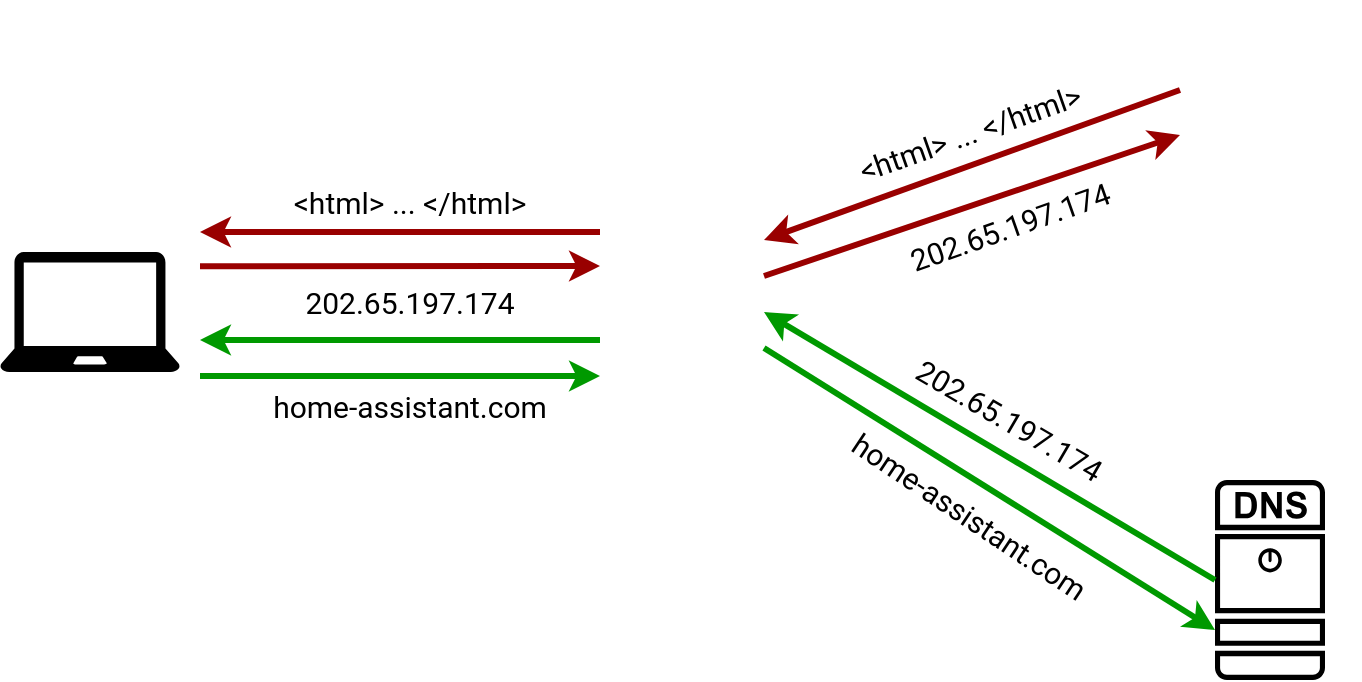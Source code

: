 <mxfile version="13.9.0" type="device"><diagram id="V46tC6E41TczXpH6yVaC" name="Page-1"><mxGraphModel dx="1414" dy="718" grid="1" gridSize="10" guides="1" tooltips="1" connect="1" arrows="1" fold="1" page="1" pageScale="1" pageWidth="827" pageHeight="1169" math="0" shadow="0"><root><mxCell id="0"/><mxCell id="1" parent="0"/><mxCell id="nn33_SWl-UFS5TzVDAyp-1" value="" style="points=[[0.015,0.015,0],[0.985,0.015,0],[0.985,0.985,0],[0.015,0.985,0],[0.25,0,0],[0.5,0,0],[0.75,0,0],[1,0.25,0],[1,0.5,0],[1,0.75,0],[0.75,1,0],[0.5,1,0],[0.25,1,0],[0,0.75,0],[0,0.5,0],[0,0.25,0]];verticalLabelPosition=bottom;html=1;verticalAlign=top;aspect=fixed;align=center;pointerEvents=1;shape=mxgraph.cisco19.dns_server;strokeColor=none;fillColor=#000000;" vertex="1" parent="1"><mxGeometry x="657.5" y="274" width="55" height="100" as="geometry"/></mxCell><mxCell id="nn33_SWl-UFS5TzVDAyp-2" value="" style="pointerEvents=1;shadow=0;dashed=0;html=1;strokeColor=none;labelPosition=center;verticalLabelPosition=bottom;verticalAlign=top;outlineConnect=0;align=center;shape=mxgraph.office.devices.laptop;fillColor=#000000;" vertex="1" parent="1"><mxGeometry x="50" y="160" width="90" height="60" as="geometry"/></mxCell><mxCell id="nn33_SWl-UFS5TzVDAyp-6" value="" style="shape=image;html=1;verticalAlign=top;verticalLabelPosition=bottom;labelBackgroundColor=#ffffff;imageAspect=0;aspect=fixed;image=https://cdn4.iconfinder.com/data/icons/top-search-7/128/_web_Internet_network_www_communication_global_worldwide-128.png;fillColor=#000000;" vertex="1" parent="1"><mxGeometry x="640" y="34" width="90" height="90" as="geometry"/></mxCell><mxCell id="nn33_SWl-UFS5TzVDAyp-7" value="" style="endArrow=classic;html=1;strokeWidth=3;rounded=0;jumpStyle=none;jumpSize=0;strokeColor=#009900;exitX=1;exitY=0.75;exitDx=0;exitDy=0;entryX=0;entryY=0.75;entryDx=0;entryDy=0;entryPerimeter=0;" edge="1" parent="1" source="nn33_SWl-UFS5TzVDAyp-4" target="nn33_SWl-UFS5TzVDAyp-1"><mxGeometry width="50" height="50" relative="1" as="geometry"><mxPoint x="390" y="470" as="sourcePoint"/><mxPoint x="650" y="350" as="targetPoint"/></mxGeometry></mxCell><mxCell id="nn33_SWl-UFS5TzVDAyp-4" value="" style="shape=image;html=1;verticalAlign=top;verticalLabelPosition=bottom;labelBackgroundColor=#ffffff;imageAspect=0;aspect=fixed;image=https://cdn2.iconfinder.com/data/icons/free-mobile-icon-kit/64/Wi-fi_router.png;fillColor=#000000;" vertex="1" parent="1"><mxGeometry x="360" y="154" width="72" height="72" as="geometry"/></mxCell><mxCell id="nn33_SWl-UFS5TzVDAyp-8" value="" style="endArrow=classic;html=1;strokeWidth=3;rounded=0;jumpStyle=none;jumpSize=0;strokeColor=#009900;entryX=1;entryY=0.5;entryDx=0;entryDy=0;exitX=0;exitY=0.5;exitDx=0;exitDy=0;exitPerimeter=0;" edge="1" parent="1" source="nn33_SWl-UFS5TzVDAyp-1" target="nn33_SWl-UFS5TzVDAyp-4"><mxGeometry width="50" height="50" relative="1" as="geometry"><mxPoint x="640" y="299" as="sourcePoint"/><mxPoint x="440" y="208" as="targetPoint"/><Array as="points"/></mxGeometry></mxCell><mxCell id="nn33_SWl-UFS5TzVDAyp-9" value="" style="endArrow=classic;html=1;strokeWidth=3;rounded=0;jumpStyle=none;jumpSize=0;strokeColor=#009900;" edge="1" parent="1"><mxGeometry width="50" height="50" relative="1" as="geometry"><mxPoint x="150" y="222" as="sourcePoint"/><mxPoint x="350" y="222" as="targetPoint"/></mxGeometry></mxCell><mxCell id="nn33_SWl-UFS5TzVDAyp-10" value="" style="endArrow=classic;html=1;strokeWidth=3;rounded=0;jumpStyle=none;jumpSize=0;strokeColor=#009900;" edge="1" parent="1"><mxGeometry width="50" height="50" relative="1" as="geometry"><mxPoint x="350" y="204" as="sourcePoint"/><mxPoint x="150" y="204" as="targetPoint"/></mxGeometry></mxCell><mxCell id="nn33_SWl-UFS5TzVDAyp-11" value="home-assistant.com" style="text;html=1;strokeColor=none;fillColor=none;align=center;verticalAlign=middle;whiteSpace=wrap;rounded=0;fontSize=15;fontFamily=Roboto;fontSource=https%3A%2F%2Ffonts.googleapis.com%2Fcss%3Ffamily%3DRoboto;" vertex="1" parent="1"><mxGeometry x="180" y="227" width="150" height="20" as="geometry"/></mxCell><mxCell id="nn33_SWl-UFS5TzVDAyp-12" value="home-assistant.com" style="text;html=1;strokeColor=none;fillColor=none;align=center;verticalAlign=middle;whiteSpace=wrap;rounded=0;fontSize=15;rotation=33.7;fontFamily=Roboto;fontSource=https%3A%2F%2Ffonts.googleapis.com%2Fcss%3Ffamily%3DRoboto;" vertex="1" parent="1"><mxGeometry x="460" y="282" width="150" height="20" as="geometry"/></mxCell><mxCell id="nn33_SWl-UFS5TzVDAyp-15" value="202.65.197.174" style="text;html=1;strokeColor=none;fillColor=none;align=center;verticalAlign=middle;whiteSpace=wrap;rounded=0;fontSize=15;rotation=30.3;fontFamily=Roboto;fontSource=https%3A%2F%2Ffonts.googleapis.com%2Fcss%3Ffamily%3DRoboto;" vertex="1" parent="1"><mxGeometry x="490" y="234" width="130" height="20" as="geometry"/></mxCell><mxCell id="nn33_SWl-UFS5TzVDAyp-18" value="202.65.197.174" style="text;html=1;strokeColor=none;fillColor=none;align=center;verticalAlign=middle;whiteSpace=wrap;rounded=0;fontSize=15;rotation=0;fontFamily=Roboto;fontSource=https%3A%2F%2Ffonts.googleapis.com%2Fcss%3Ffamily%3DRoboto;" vertex="1" parent="1"><mxGeometry x="190" y="175" width="130" height="20" as="geometry"/></mxCell><mxCell id="nn33_SWl-UFS5TzVDAyp-19" value="" style="endArrow=classic;html=1;strokeWidth=3;rounded=0;jumpStyle=none;jumpSize=0;strokeColor=#990000;" edge="1" parent="1"><mxGeometry width="50" height="50" relative="1" as="geometry"><mxPoint x="150" y="167.17" as="sourcePoint"/><mxPoint x="350" y="167" as="targetPoint"/></mxGeometry></mxCell><mxCell id="nn33_SWl-UFS5TzVDAyp-20" value="" style="endArrow=classic;html=1;strokeWidth=3;rounded=0;jumpStyle=none;jumpSize=0;strokeColor=#990000;exitX=0;exitY=0.5;exitDx=0;exitDy=0;entryX=1;entryY=0;entryDx=0;entryDy=0;" edge="1" parent="1" source="nn33_SWl-UFS5TzVDAyp-6" target="nn33_SWl-UFS5TzVDAyp-4"><mxGeometry width="50" height="50" relative="1" as="geometry"><mxPoint x="350" y="149" as="sourcePoint"/><mxPoint x="150" y="149" as="targetPoint"/></mxGeometry></mxCell><mxCell id="nn33_SWl-UFS5TzVDAyp-21" value="" style="endArrow=classic;html=1;strokeWidth=3;rounded=0;jumpStyle=none;jumpSize=0;strokeColor=#990000;exitX=1;exitY=0.25;exitDx=0;exitDy=0;entryX=0;entryY=0.75;entryDx=0;entryDy=0;" edge="1" parent="1" source="nn33_SWl-UFS5TzVDAyp-4" target="nn33_SWl-UFS5TzVDAyp-6"><mxGeometry width="50" height="50" relative="1" as="geometry"><mxPoint x="440" y="177.17" as="sourcePoint"/><mxPoint x="640.0" y="177" as="targetPoint"/></mxGeometry></mxCell><mxCell id="nn33_SWl-UFS5TzVDAyp-22" value="" style="endArrow=classic;html=1;strokeWidth=3;rounded=0;jumpStyle=none;jumpSize=0;strokeColor=#990000;" edge="1" parent="1"><mxGeometry width="50" height="50" relative="1" as="geometry"><mxPoint x="350" y="150" as="sourcePoint"/><mxPoint x="150" y="150" as="targetPoint"/></mxGeometry></mxCell><mxCell id="nn33_SWl-UFS5TzVDAyp-23" value="202.65.197.174" style="text;html=1;strokeColor=none;fillColor=none;align=center;verticalAlign=middle;whiteSpace=wrap;rounded=0;fontSize=15;rotation=-19.4;fontFamily=Roboto;fontSource=https%3A%2F%2Ffonts.googleapis.com%2Fcss%3Ffamily%3DRoboto;" vertex="1" parent="1"><mxGeometry x="490" y="137" width="130" height="20" as="geometry"/></mxCell><mxCell id="nn33_SWl-UFS5TzVDAyp-24" value="&amp;lt;html&amp;gt; ... &amp;lt;/html&amp;gt;" style="text;html=1;strokeColor=none;fillColor=none;align=center;verticalAlign=middle;whiteSpace=wrap;rounded=0;fontSize=15;rotation=-19.4;fontFamily=Roboto;fontSource=https%3A%2F%2Ffonts.googleapis.com%2Fcss%3Ffamily%3DRoboto;" vertex="1" parent="1"><mxGeometry x="470" y="90" width="130" height="20" as="geometry"/></mxCell><mxCell id="nn33_SWl-UFS5TzVDAyp-25" value="&amp;lt;html&amp;gt; ... &amp;lt;/html&amp;gt;" style="text;html=1;strokeColor=none;fillColor=none;align=center;verticalAlign=middle;whiteSpace=wrap;rounded=0;fontSize=15;rotation=0;fontFamily=Roboto;fontSource=https%3A%2F%2Ffonts.googleapis.com%2Fcss%3Ffamily%3DRoboto;" vertex="1" parent="1"><mxGeometry x="190" y="125" width="130" height="20" as="geometry"/></mxCell></root></mxGraphModel></diagram></mxfile>